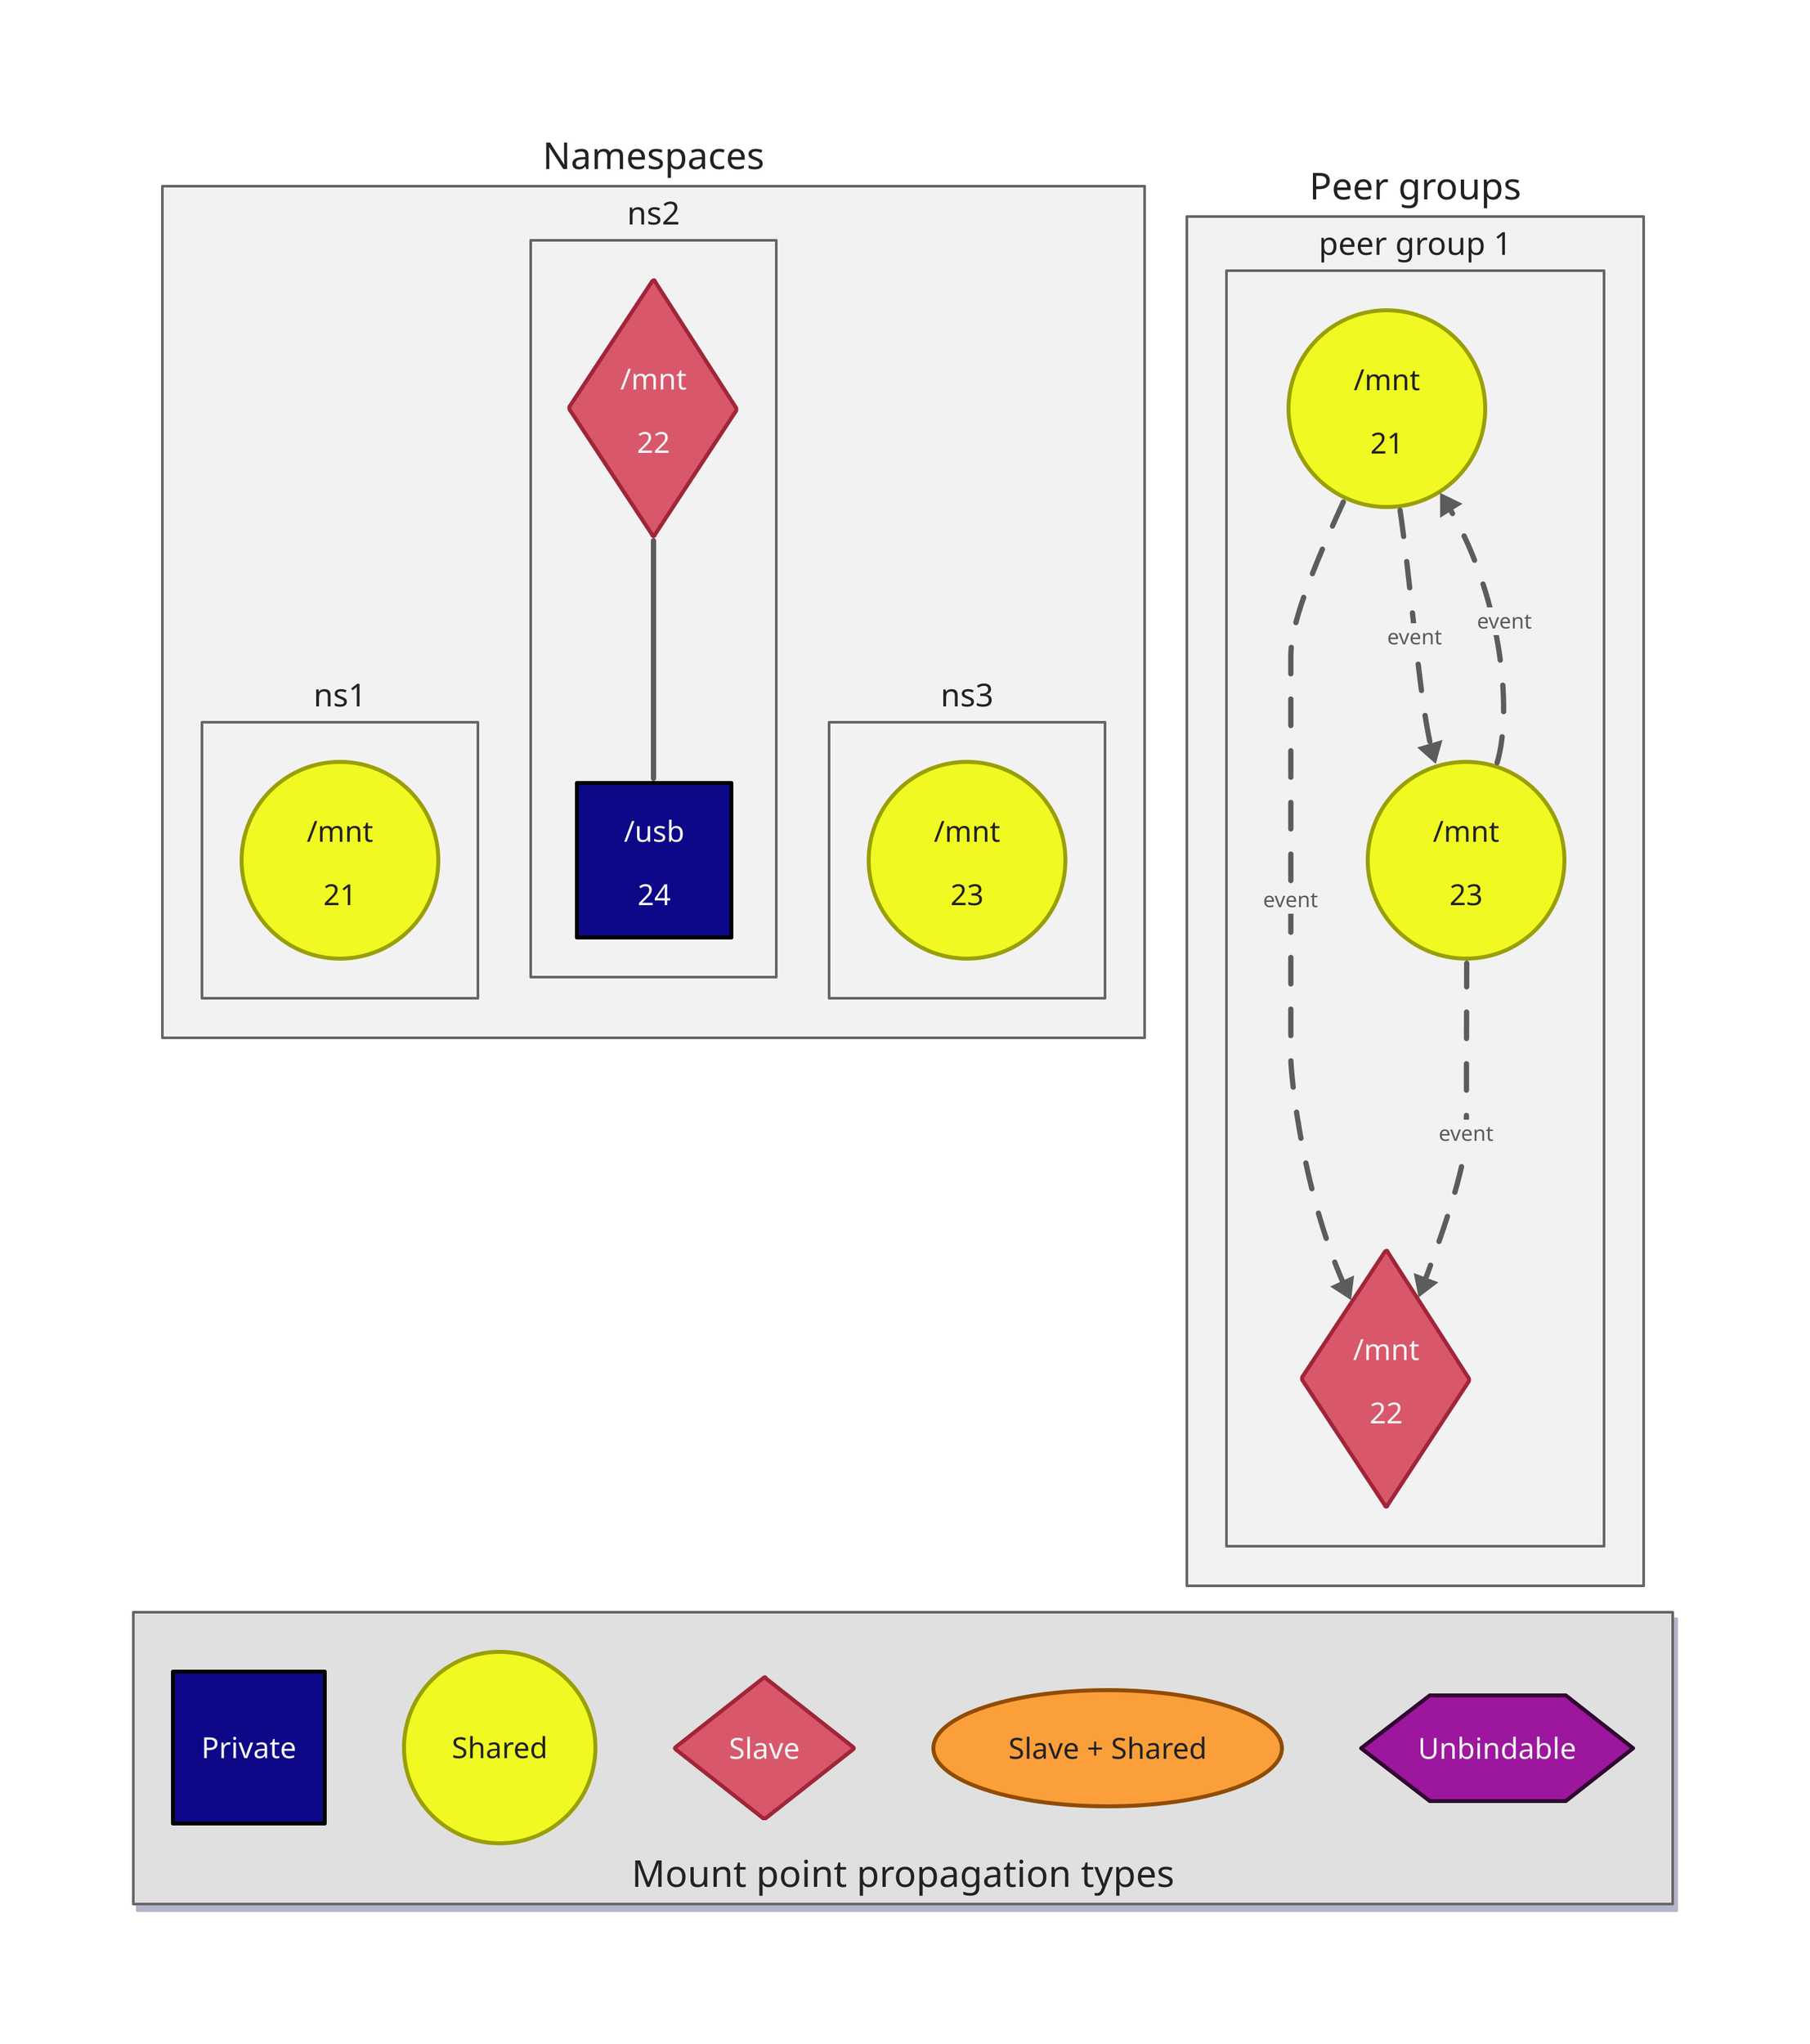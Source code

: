 classes: {
  namespace: {
    style: {
      fill: "#f2f2f2"
      stroke: "#666666"
      font-color: "#222222"
      bold: true
    }
  }

  edge: {
    style: {
      stroke: "#5c5c5c"
      stroke-width: 4
    }
  }

  event-edge: {
    style: {
      stroke: "#5c5c5c"
      stroke-width: 4
      font-color: "#5c5c5c"
      animated: true
    }
  }

  bind-mount: {
    shape: circle
    style: {
      fill: "#f0f921"
      stroke: "#9a9f04"
      stroke-width: 3
      font-size: 22
      font-color: "#222222"
      double-border: true
    }
  }

  private: {
    shape: square
    style: {
      fill: "#0d0887"
      stroke: "#000000"
      stroke-width: 3
      font-size: 22
      font-color: "#f4f4f4"
    }
  }

  shared: {
    shape: circle
    style: {
      fill: "#f0f921"
      stroke: "#9a9f04"
      stroke-width: 3
      font-size: 22
      font-color: "#222222"
    }
  }

  slave: {
    shape: diamond
    style: {
      fill: "#d8576b"
      stroke: "#a12538"
      stroke-width: 3
      font-size: 22
      font-color: "#f4f4f4"
    }
  }

  slave-shared: {
    shape: oval
    style: {
      fill: "#fb9f3a"
      stroke: "#914c03"
      stroke-width: 3
      font-size: 22
      font-color: "#222222"
    }
  }

  unbindable: {
    shape: hexagon
    style: {
      fill: "#9c179e"
      stroke: "#300731"
      stroke-width: 3
      font-size: 22
      font-color: "#f4f4f4"
    }
  }
}

namespaces: {
  class: namespace
  label: "Namespaces"

  ns1: {
    class: namespace
    label: "ns1"

    mnt: {
      class: shared
      label: "/mnt\n\n21"
    }
  }

  ns2: {
    class: namespace
    label: "ns2"

    mnt: {
      class: slave
      label: "/mnt\n\n22"
    }

    usb: {
      class: private
      label: "/usb\n\n24"
    }

    mnt -- usb: {class: edge}
  }

  ns3: {
    class: namespace
    label: "ns3"

    mnt: {
      class: shared
      label: "/mnt\n\n23"
    }
  }
}

peer-groups: {
  class: namespace
  label: "Peer groups"

  peer-group1: {
    class: namespace
    label: "peer group 1"

    mnt-21: {
      class: shared
      label: "/mnt\n\n21"
    }

    mnt-22: {
      class: slave
      label: "/mnt\n\n22"
    }

    mnt-23: {
      class: shared
      label: "/mnt\n\n23"
    }

    mnt-21 -> mnt-22 <- mnt-23: "event" {class: event-edge}

    mnt-21 -> mnt-23: "event" {class: event-edge}
    mnt-23 -> mnt-21: "event" {class: event-edge}
  }
}

legend: {
  near: bottom-center
  label: "Mount point propagation types"
  label.near: bottom-center
  style: {
    fill: "#e0e0e0"
    stroke: "#666666"
    font-color: "#222222"
    bold: true
    shadow: true
  }

  private: {
    class: private
    label: "Private"
  }

  shared: {
    class: shared
    label: "Shared"
  }

  slave: {
    class: slave
    label: "Slave"
  }

  slave-shared: {
    class: slave-shared
    label: "Slave + Shared"
  }

  unbindable: {
    class: unbindable
    label: "Unbindable"
  }
}
